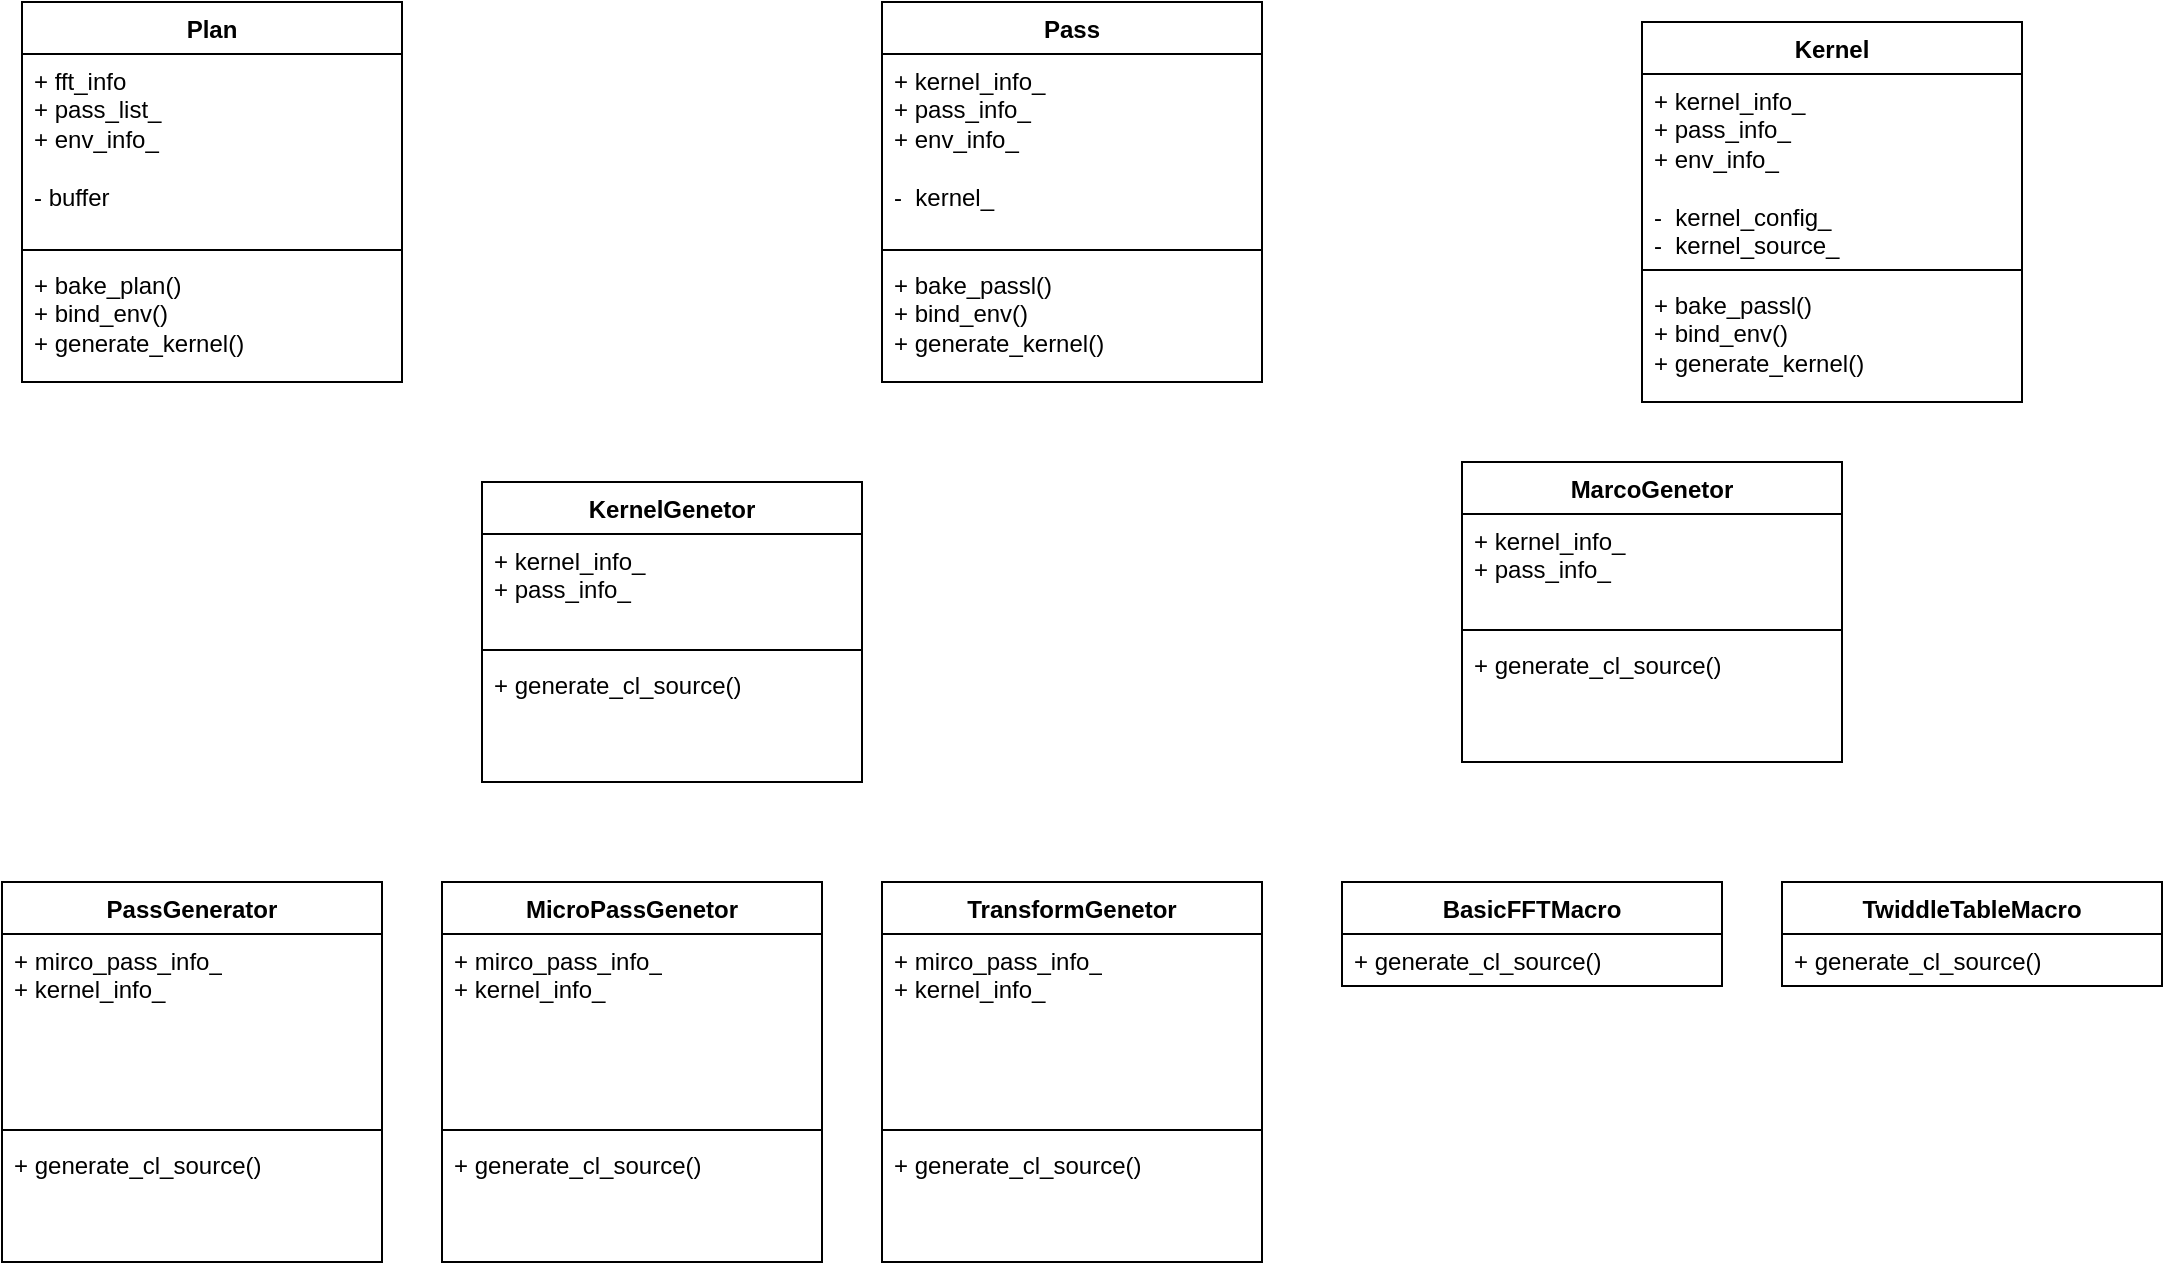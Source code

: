 <mxfile version="21.0.2" type="github">
  <diagram name="第 1 页" id="WwtSetviC-H0IcuSuIGI">
    <mxGraphModel dx="1886" dy="756" grid="1" gridSize="10" guides="1" tooltips="1" connect="1" arrows="1" fold="1" page="1" pageScale="1" pageWidth="827" pageHeight="1169" math="0" shadow="0">
      <root>
        <mxCell id="0" />
        <mxCell id="1" parent="0" />
        <mxCell id="FmukmNJUYgUtUIVWGLxj-9" value="Plan" style="swimlane;fontStyle=1;align=center;verticalAlign=top;childLayout=stackLayout;horizontal=1;startSize=26;horizontalStack=0;resizeParent=1;resizeParentMax=0;resizeLast=0;collapsible=1;marginBottom=0;whiteSpace=wrap;html=1;" vertex="1" parent="1">
          <mxGeometry x="40" y="140" width="190" height="190" as="geometry">
            <mxRectangle x="40" y="140" width="70" height="30" as="alternateBounds" />
          </mxGeometry>
        </mxCell>
        <mxCell id="FmukmNJUYgUtUIVWGLxj-10" value="+ fft_info&lt;br&gt;+ pass_list_&lt;br&gt;+ env_info_&lt;br&gt;&lt;br&gt;- buffer" style="text;strokeColor=none;fillColor=none;align=left;verticalAlign=top;spacingLeft=4;spacingRight=4;overflow=hidden;rotatable=0;points=[[0,0.5],[1,0.5]];portConstraint=eastwest;whiteSpace=wrap;html=1;" vertex="1" parent="FmukmNJUYgUtUIVWGLxj-9">
          <mxGeometry y="26" width="190" height="94" as="geometry" />
        </mxCell>
        <mxCell id="FmukmNJUYgUtUIVWGLxj-11" value="" style="line;strokeWidth=1;fillColor=none;align=left;verticalAlign=middle;spacingTop=-1;spacingLeft=3;spacingRight=3;rotatable=0;labelPosition=right;points=[];portConstraint=eastwest;strokeColor=inherit;" vertex="1" parent="FmukmNJUYgUtUIVWGLxj-9">
          <mxGeometry y="120" width="190" height="8" as="geometry" />
        </mxCell>
        <mxCell id="FmukmNJUYgUtUIVWGLxj-12" value="+ bake_plan()&lt;br&gt;+ bind_env()&lt;br style=&quot;border-color: var(--border-color);&quot;&gt;+ generate_kernel()&lt;br&gt;" style="text;strokeColor=none;fillColor=none;align=left;verticalAlign=top;spacingLeft=4;spacingRight=4;overflow=hidden;rotatable=0;points=[[0,0.5],[1,0.5]];portConstraint=eastwest;whiteSpace=wrap;html=1;" vertex="1" parent="FmukmNJUYgUtUIVWGLxj-9">
          <mxGeometry y="128" width="190" height="62" as="geometry" />
        </mxCell>
        <mxCell id="FmukmNJUYgUtUIVWGLxj-13" value="Pass" style="swimlane;fontStyle=1;align=center;verticalAlign=top;childLayout=stackLayout;horizontal=1;startSize=26;horizontalStack=0;resizeParent=1;resizeParentMax=0;resizeLast=0;collapsible=1;marginBottom=0;whiteSpace=wrap;html=1;" vertex="1" parent="1">
          <mxGeometry x="470" y="140" width="190" height="190" as="geometry">
            <mxRectangle x="40" y="140" width="70" height="30" as="alternateBounds" />
          </mxGeometry>
        </mxCell>
        <mxCell id="FmukmNJUYgUtUIVWGLxj-14" value="+ kernel_info_&lt;br&gt;+ pass_info_&lt;br&gt;+ env_info_&lt;br&gt;&lt;br&gt;-&amp;nbsp; kernel_" style="text;strokeColor=none;fillColor=none;align=left;verticalAlign=top;spacingLeft=4;spacingRight=4;overflow=hidden;rotatable=0;points=[[0,0.5],[1,0.5]];portConstraint=eastwest;whiteSpace=wrap;html=1;" vertex="1" parent="FmukmNJUYgUtUIVWGLxj-13">
          <mxGeometry y="26" width="190" height="94" as="geometry" />
        </mxCell>
        <mxCell id="FmukmNJUYgUtUIVWGLxj-15" value="" style="line;strokeWidth=1;fillColor=none;align=left;verticalAlign=middle;spacingTop=-1;spacingLeft=3;spacingRight=3;rotatable=0;labelPosition=right;points=[];portConstraint=eastwest;strokeColor=inherit;" vertex="1" parent="FmukmNJUYgUtUIVWGLxj-13">
          <mxGeometry y="120" width="190" height="8" as="geometry" />
        </mxCell>
        <mxCell id="FmukmNJUYgUtUIVWGLxj-16" value="+ bake_passl()&lt;br&gt;+ bind_env()&lt;br style=&quot;border-color: var(--border-color);&quot;&gt;+ generate_kernel()" style="text;strokeColor=none;fillColor=none;align=left;verticalAlign=top;spacingLeft=4;spacingRight=4;overflow=hidden;rotatable=0;points=[[0,0.5],[1,0.5]];portConstraint=eastwest;whiteSpace=wrap;html=1;" vertex="1" parent="FmukmNJUYgUtUIVWGLxj-13">
          <mxGeometry y="128" width="190" height="62" as="geometry" />
        </mxCell>
        <mxCell id="FmukmNJUYgUtUIVWGLxj-17" value="Kernel" style="swimlane;fontStyle=1;align=center;verticalAlign=top;childLayout=stackLayout;horizontal=1;startSize=26;horizontalStack=0;resizeParent=1;resizeParentMax=0;resizeLast=0;collapsible=1;marginBottom=0;whiteSpace=wrap;html=1;" vertex="1" parent="1">
          <mxGeometry x="850" y="150" width="190" height="190" as="geometry">
            <mxRectangle x="40" y="140" width="70" height="30" as="alternateBounds" />
          </mxGeometry>
        </mxCell>
        <mxCell id="FmukmNJUYgUtUIVWGLxj-18" value="+ kernel_info_&lt;br&gt;+ pass_info_&lt;br&gt;+ env_info_&lt;br&gt;&lt;br&gt;-&amp;nbsp; kernel_config_&lt;br&gt;-&amp;nbsp; kernel_source_" style="text;strokeColor=none;fillColor=none;align=left;verticalAlign=top;spacingLeft=4;spacingRight=4;overflow=hidden;rotatable=0;points=[[0,0.5],[1,0.5]];portConstraint=eastwest;whiteSpace=wrap;html=1;" vertex="1" parent="FmukmNJUYgUtUIVWGLxj-17">
          <mxGeometry y="26" width="190" height="94" as="geometry" />
        </mxCell>
        <mxCell id="FmukmNJUYgUtUIVWGLxj-19" value="" style="line;strokeWidth=1;fillColor=none;align=left;verticalAlign=middle;spacingTop=-1;spacingLeft=3;spacingRight=3;rotatable=0;labelPosition=right;points=[];portConstraint=eastwest;strokeColor=inherit;" vertex="1" parent="FmukmNJUYgUtUIVWGLxj-17">
          <mxGeometry y="120" width="190" height="8" as="geometry" />
        </mxCell>
        <mxCell id="FmukmNJUYgUtUIVWGLxj-20" value="+ bake_passl()&lt;br&gt;+ bind_env()&lt;br style=&quot;border-color: var(--border-color);&quot;&gt;+ generate_kernel()" style="text;strokeColor=none;fillColor=none;align=left;verticalAlign=top;spacingLeft=4;spacingRight=4;overflow=hidden;rotatable=0;points=[[0,0.5],[1,0.5]];portConstraint=eastwest;whiteSpace=wrap;html=1;" vertex="1" parent="FmukmNJUYgUtUIVWGLxj-17">
          <mxGeometry y="128" width="190" height="62" as="geometry" />
        </mxCell>
        <mxCell id="FmukmNJUYgUtUIVWGLxj-21" value="MicroPassGenetor" style="swimlane;fontStyle=1;align=center;verticalAlign=top;childLayout=stackLayout;horizontal=1;startSize=26;horizontalStack=0;resizeParent=1;resizeParentMax=0;resizeLast=0;collapsible=1;marginBottom=0;whiteSpace=wrap;html=1;" vertex="1" parent="1">
          <mxGeometry x="250" y="580" width="190" height="190" as="geometry">
            <mxRectangle x="40" y="140" width="70" height="30" as="alternateBounds" />
          </mxGeometry>
        </mxCell>
        <mxCell id="FmukmNJUYgUtUIVWGLxj-22" value="+ mirco_pass_info_&lt;br&gt;+ kernel_info_&lt;br&gt;" style="text;strokeColor=none;fillColor=none;align=left;verticalAlign=top;spacingLeft=4;spacingRight=4;overflow=hidden;rotatable=0;points=[[0,0.5],[1,0.5]];portConstraint=eastwest;whiteSpace=wrap;html=1;" vertex="1" parent="FmukmNJUYgUtUIVWGLxj-21">
          <mxGeometry y="26" width="190" height="94" as="geometry" />
        </mxCell>
        <mxCell id="FmukmNJUYgUtUIVWGLxj-23" value="" style="line;strokeWidth=1;fillColor=none;align=left;verticalAlign=middle;spacingTop=-1;spacingLeft=3;spacingRight=3;rotatable=0;labelPosition=right;points=[];portConstraint=eastwest;strokeColor=inherit;" vertex="1" parent="FmukmNJUYgUtUIVWGLxj-21">
          <mxGeometry y="120" width="190" height="8" as="geometry" />
        </mxCell>
        <mxCell id="FmukmNJUYgUtUIVWGLxj-24" value="+ generate_cl_source()&lt;br&gt;" style="text;strokeColor=none;fillColor=none;align=left;verticalAlign=top;spacingLeft=4;spacingRight=4;overflow=hidden;rotatable=0;points=[[0,0.5],[1,0.5]];portConstraint=eastwest;whiteSpace=wrap;html=1;" vertex="1" parent="FmukmNJUYgUtUIVWGLxj-21">
          <mxGeometry y="128" width="190" height="62" as="geometry" />
        </mxCell>
        <mxCell id="FmukmNJUYgUtUIVWGLxj-29" value="TransformGenetor" style="swimlane;fontStyle=1;align=center;verticalAlign=top;childLayout=stackLayout;horizontal=1;startSize=26;horizontalStack=0;resizeParent=1;resizeParentMax=0;resizeLast=0;collapsible=1;marginBottom=0;whiteSpace=wrap;html=1;" vertex="1" parent="1">
          <mxGeometry x="470" y="580" width="190" height="190" as="geometry">
            <mxRectangle x="40" y="140" width="70" height="30" as="alternateBounds" />
          </mxGeometry>
        </mxCell>
        <mxCell id="FmukmNJUYgUtUIVWGLxj-30" value="+ mirco_pass_info_&lt;br&gt;+ kernel_info_&lt;br&gt;" style="text;strokeColor=none;fillColor=none;align=left;verticalAlign=top;spacingLeft=4;spacingRight=4;overflow=hidden;rotatable=0;points=[[0,0.5],[1,0.5]];portConstraint=eastwest;whiteSpace=wrap;html=1;" vertex="1" parent="FmukmNJUYgUtUIVWGLxj-29">
          <mxGeometry y="26" width="190" height="94" as="geometry" />
        </mxCell>
        <mxCell id="FmukmNJUYgUtUIVWGLxj-31" value="" style="line;strokeWidth=1;fillColor=none;align=left;verticalAlign=middle;spacingTop=-1;spacingLeft=3;spacingRight=3;rotatable=0;labelPosition=right;points=[];portConstraint=eastwest;strokeColor=inherit;" vertex="1" parent="FmukmNJUYgUtUIVWGLxj-29">
          <mxGeometry y="120" width="190" height="8" as="geometry" />
        </mxCell>
        <mxCell id="FmukmNJUYgUtUIVWGLxj-32" value="+ generate_cl_source()&lt;br&gt;" style="text;strokeColor=none;fillColor=none;align=left;verticalAlign=top;spacingLeft=4;spacingRight=4;overflow=hidden;rotatable=0;points=[[0,0.5],[1,0.5]];portConstraint=eastwest;whiteSpace=wrap;html=1;" vertex="1" parent="FmukmNJUYgUtUIVWGLxj-29">
          <mxGeometry y="128" width="190" height="62" as="geometry" />
        </mxCell>
        <mxCell id="FmukmNJUYgUtUIVWGLxj-33" value="KernelGenetor" style="swimlane;fontStyle=1;align=center;verticalAlign=top;childLayout=stackLayout;horizontal=1;startSize=26;horizontalStack=0;resizeParent=1;resizeParentMax=0;resizeLast=0;collapsible=1;marginBottom=0;whiteSpace=wrap;html=1;" vertex="1" parent="1">
          <mxGeometry x="270" y="380" width="190" height="150" as="geometry">
            <mxRectangle x="40" y="140" width="70" height="30" as="alternateBounds" />
          </mxGeometry>
        </mxCell>
        <mxCell id="FmukmNJUYgUtUIVWGLxj-34" value="+ kernel_info_&lt;br&gt;+ pass_info_" style="text;strokeColor=none;fillColor=none;align=left;verticalAlign=top;spacingLeft=4;spacingRight=4;overflow=hidden;rotatable=0;points=[[0,0.5],[1,0.5]];portConstraint=eastwest;whiteSpace=wrap;html=1;" vertex="1" parent="FmukmNJUYgUtUIVWGLxj-33">
          <mxGeometry y="26" width="190" height="54" as="geometry" />
        </mxCell>
        <mxCell id="FmukmNJUYgUtUIVWGLxj-35" value="" style="line;strokeWidth=1;fillColor=none;align=left;verticalAlign=middle;spacingTop=-1;spacingLeft=3;spacingRight=3;rotatable=0;labelPosition=right;points=[];portConstraint=eastwest;strokeColor=inherit;" vertex="1" parent="FmukmNJUYgUtUIVWGLxj-33">
          <mxGeometry y="80" width="190" height="8" as="geometry" />
        </mxCell>
        <mxCell id="FmukmNJUYgUtUIVWGLxj-36" value="+ generate_cl_source()&lt;br&gt;" style="text;strokeColor=none;fillColor=none;align=left;verticalAlign=top;spacingLeft=4;spacingRight=4;overflow=hidden;rotatable=0;points=[[0,0.5],[1,0.5]];portConstraint=eastwest;whiteSpace=wrap;html=1;" vertex="1" parent="FmukmNJUYgUtUIVWGLxj-33">
          <mxGeometry y="88" width="190" height="62" as="geometry" />
        </mxCell>
        <mxCell id="FmukmNJUYgUtUIVWGLxj-37" value="MarcoGenetor" style="swimlane;fontStyle=1;align=center;verticalAlign=top;childLayout=stackLayout;horizontal=1;startSize=26;horizontalStack=0;resizeParent=1;resizeParentMax=0;resizeLast=0;collapsible=1;marginBottom=0;whiteSpace=wrap;html=1;" vertex="1" parent="1">
          <mxGeometry x="760" y="370" width="190" height="150" as="geometry">
            <mxRectangle x="40" y="140" width="70" height="30" as="alternateBounds" />
          </mxGeometry>
        </mxCell>
        <mxCell id="FmukmNJUYgUtUIVWGLxj-38" value="+ kernel_info_&lt;br&gt;+ pass_info_" style="text;strokeColor=none;fillColor=none;align=left;verticalAlign=top;spacingLeft=4;spacingRight=4;overflow=hidden;rotatable=0;points=[[0,0.5],[1,0.5]];portConstraint=eastwest;whiteSpace=wrap;html=1;" vertex="1" parent="FmukmNJUYgUtUIVWGLxj-37">
          <mxGeometry y="26" width="190" height="54" as="geometry" />
        </mxCell>
        <mxCell id="FmukmNJUYgUtUIVWGLxj-39" value="" style="line;strokeWidth=1;fillColor=none;align=left;verticalAlign=middle;spacingTop=-1;spacingLeft=3;spacingRight=3;rotatable=0;labelPosition=right;points=[];portConstraint=eastwest;strokeColor=inherit;" vertex="1" parent="FmukmNJUYgUtUIVWGLxj-37">
          <mxGeometry y="80" width="190" height="8" as="geometry" />
        </mxCell>
        <mxCell id="FmukmNJUYgUtUIVWGLxj-40" value="+ generate_cl_source()&lt;br&gt;" style="text;strokeColor=none;fillColor=none;align=left;verticalAlign=top;spacingLeft=4;spacingRight=4;overflow=hidden;rotatable=0;points=[[0,0.5],[1,0.5]];portConstraint=eastwest;whiteSpace=wrap;html=1;" vertex="1" parent="FmukmNJUYgUtUIVWGLxj-37">
          <mxGeometry y="88" width="190" height="62" as="geometry" />
        </mxCell>
        <mxCell id="FmukmNJUYgUtUIVWGLxj-41" value="PassGenerator" style="swimlane;fontStyle=1;align=center;verticalAlign=top;childLayout=stackLayout;horizontal=1;startSize=26;horizontalStack=0;resizeParent=1;resizeParentMax=0;resizeLast=0;collapsible=1;marginBottom=0;whiteSpace=wrap;html=1;" vertex="1" parent="1">
          <mxGeometry x="30" y="580" width="190" height="190" as="geometry">
            <mxRectangle x="40" y="140" width="70" height="30" as="alternateBounds" />
          </mxGeometry>
        </mxCell>
        <mxCell id="FmukmNJUYgUtUIVWGLxj-42" value="+ mirco_pass_info_&lt;br&gt;+ kernel_info_&lt;br&gt;" style="text;strokeColor=none;fillColor=none;align=left;verticalAlign=top;spacingLeft=4;spacingRight=4;overflow=hidden;rotatable=0;points=[[0,0.5],[1,0.5]];portConstraint=eastwest;whiteSpace=wrap;html=1;" vertex="1" parent="FmukmNJUYgUtUIVWGLxj-41">
          <mxGeometry y="26" width="190" height="94" as="geometry" />
        </mxCell>
        <mxCell id="FmukmNJUYgUtUIVWGLxj-43" value="" style="line;strokeWidth=1;fillColor=none;align=left;verticalAlign=middle;spacingTop=-1;spacingLeft=3;spacingRight=3;rotatable=0;labelPosition=right;points=[];portConstraint=eastwest;strokeColor=inherit;" vertex="1" parent="FmukmNJUYgUtUIVWGLxj-41">
          <mxGeometry y="120" width="190" height="8" as="geometry" />
        </mxCell>
        <mxCell id="FmukmNJUYgUtUIVWGLxj-44" value="+ generate_cl_source()&lt;br&gt;" style="text;strokeColor=none;fillColor=none;align=left;verticalAlign=top;spacingLeft=4;spacingRight=4;overflow=hidden;rotatable=0;points=[[0,0.5],[1,0.5]];portConstraint=eastwest;whiteSpace=wrap;html=1;" vertex="1" parent="FmukmNJUYgUtUIVWGLxj-41">
          <mxGeometry y="128" width="190" height="62" as="geometry" />
        </mxCell>
        <mxCell id="FmukmNJUYgUtUIVWGLxj-46" value="BasicFFTMacro" style="swimlane;fontStyle=1;align=center;verticalAlign=top;childLayout=stackLayout;horizontal=1;startSize=26;horizontalStack=0;resizeParent=1;resizeParentMax=0;resizeLast=0;collapsible=1;marginBottom=0;whiteSpace=wrap;html=1;" vertex="1" parent="1">
          <mxGeometry x="700" y="580" width="190" height="52" as="geometry">
            <mxRectangle x="40" y="140" width="70" height="30" as="alternateBounds" />
          </mxGeometry>
        </mxCell>
        <mxCell id="FmukmNJUYgUtUIVWGLxj-49" value="+ generate_cl_source()&lt;br&gt;" style="text;strokeColor=none;fillColor=none;align=left;verticalAlign=top;spacingLeft=4;spacingRight=4;overflow=hidden;rotatable=0;points=[[0,0.5],[1,0.5]];portConstraint=eastwest;whiteSpace=wrap;html=1;" vertex="1" parent="FmukmNJUYgUtUIVWGLxj-46">
          <mxGeometry y="26" width="190" height="26" as="geometry" />
        </mxCell>
        <mxCell id="FmukmNJUYgUtUIVWGLxj-50" value="TwiddleTableMacro" style="swimlane;fontStyle=1;align=center;verticalAlign=top;childLayout=stackLayout;horizontal=1;startSize=26;horizontalStack=0;resizeParent=1;resizeParentMax=0;resizeLast=0;collapsible=1;marginBottom=0;whiteSpace=wrap;html=1;" vertex="1" parent="1">
          <mxGeometry x="920" y="580" width="190" height="52" as="geometry">
            <mxRectangle x="40" y="140" width="70" height="30" as="alternateBounds" />
          </mxGeometry>
        </mxCell>
        <mxCell id="FmukmNJUYgUtUIVWGLxj-51" value="+ generate_cl_source()&lt;br&gt;" style="text;strokeColor=none;fillColor=none;align=left;verticalAlign=top;spacingLeft=4;spacingRight=4;overflow=hidden;rotatable=0;points=[[0,0.5],[1,0.5]];portConstraint=eastwest;whiteSpace=wrap;html=1;" vertex="1" parent="FmukmNJUYgUtUIVWGLxj-50">
          <mxGeometry y="26" width="190" height="26" as="geometry" />
        </mxCell>
      </root>
    </mxGraphModel>
  </diagram>
</mxfile>
